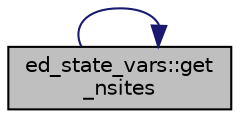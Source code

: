 digraph "ed_state_vars::get_nsites"
{
 // LATEX_PDF_SIZE
  edge [fontname="Helvetica",fontsize="10",labelfontname="Helvetica",labelfontsize="10"];
  node [fontname="Helvetica",fontsize="10",shape=record];
  rankdir="LR";
  Node1 [label="ed_state_vars::get\l_nsites",height=0.2,width=0.4,color="black", fillcolor="grey75", style="filled", fontcolor="black",tooltip="This function gets the total number of sites."];
  Node1 -> Node1 [color="midnightblue",fontsize="10",style="solid",fontname="Helvetica"];
}
